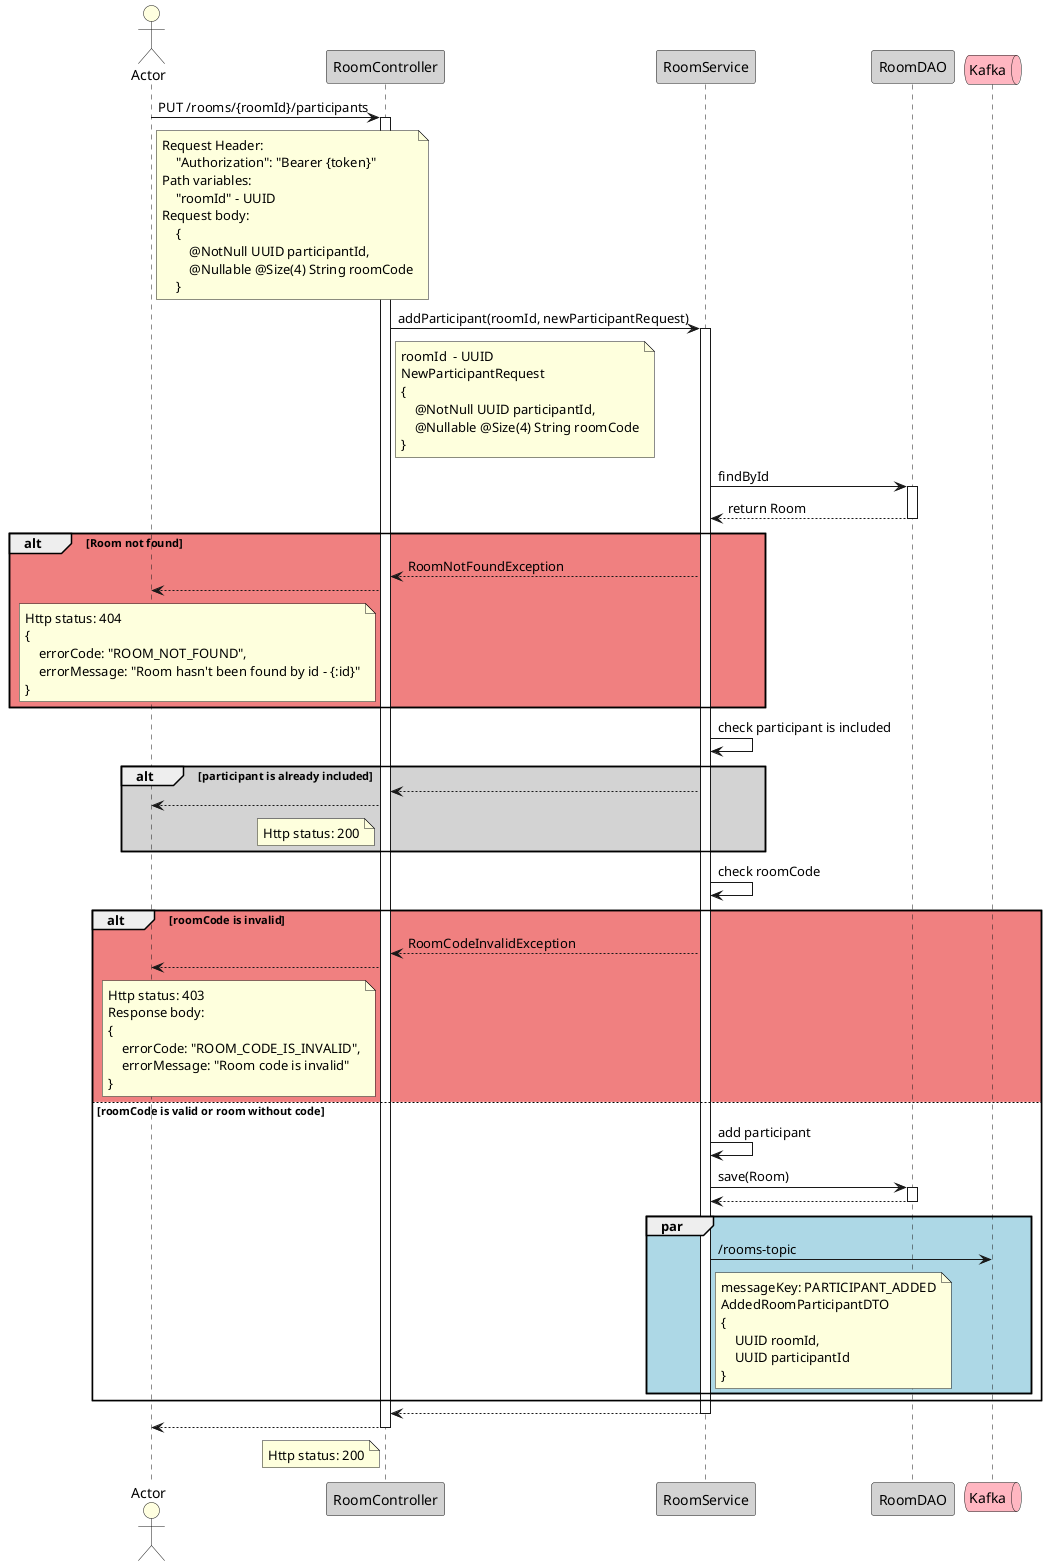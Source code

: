 @startuml

actor "Actor" as a #LightYellow
participant "RoomController" as controller #LightGray
participant "RoomService" as roomService #LightGray
participant "RoomDAO" as roomDao #LightGray
queue Kafka as kafka #LightPink

a -> controller: PUT /rooms/{roomId}/participants
note right a
Request Header:
    "Authorization": "Bearer {token}"
Path variables:
    "roomId" - UUID
Request body:
    {
        @NotNull UUID participantId,
        @Nullable @Size(4) String roomCode
    }
end note
activate controller

controller -> roomService: addParticipant(roomId, newParticipantRequest)
note right controller
roomId  - UUID
NewParticipantRequest
{
    @NotNull UUID participantId,
    @Nullable @Size(4) String roomCode
}
end note
activate roomService

roomService -> roomDao: findById
activate roomDao

roomDao --> roomService: return Room
deactivate roomDao

alt #LightCoral Room not found
    roomService --> controller: RoomNotFoundException
    controller --> a
    note left controller
    Http status: 404
    {
        errorCode: "ROOM_NOT_FOUND",
        errorMessage: "Room hasn't been found by id - {:id}"
    }
    end note
end

roomService -> roomService: check participant is included

alt #LightGray participant is already included
    roomService --> controller
    controller --> a
    note left controller
    Http status: 200
    end note
end

roomService -> roomService: check roomCode

alt #LightCoral roomCode is invalid
    roomService --> controller: RoomCodeInvalidException
    controller --> a
    note left controller
    Http status: 403
    Response body:
    {
        errorCode: "ROOM_CODE_IS_INVALID",
        errorMessage: "Room code is invalid"
    }
    end note
else #White roomCode is valid or room without code
    roomService -> roomService: add participant
    roomService -> roomDao: save(Room)
    activate roomDao
    roomDao --> roomService
    deactivate roomDao

    par #LightBlue
        roomService -> kafka: /rooms-topic
        note right roomService
            messageKey: PARTICIPANT_ADDED
            AddedRoomParticipantDTO
            {
                UUID roomId,
                UUID participantId
            }
        end note
    end
end

roomService --> controller
deactivate roomService

controller --> a
note left controller
Http status: 200
end note
deactivate controller

@enduml